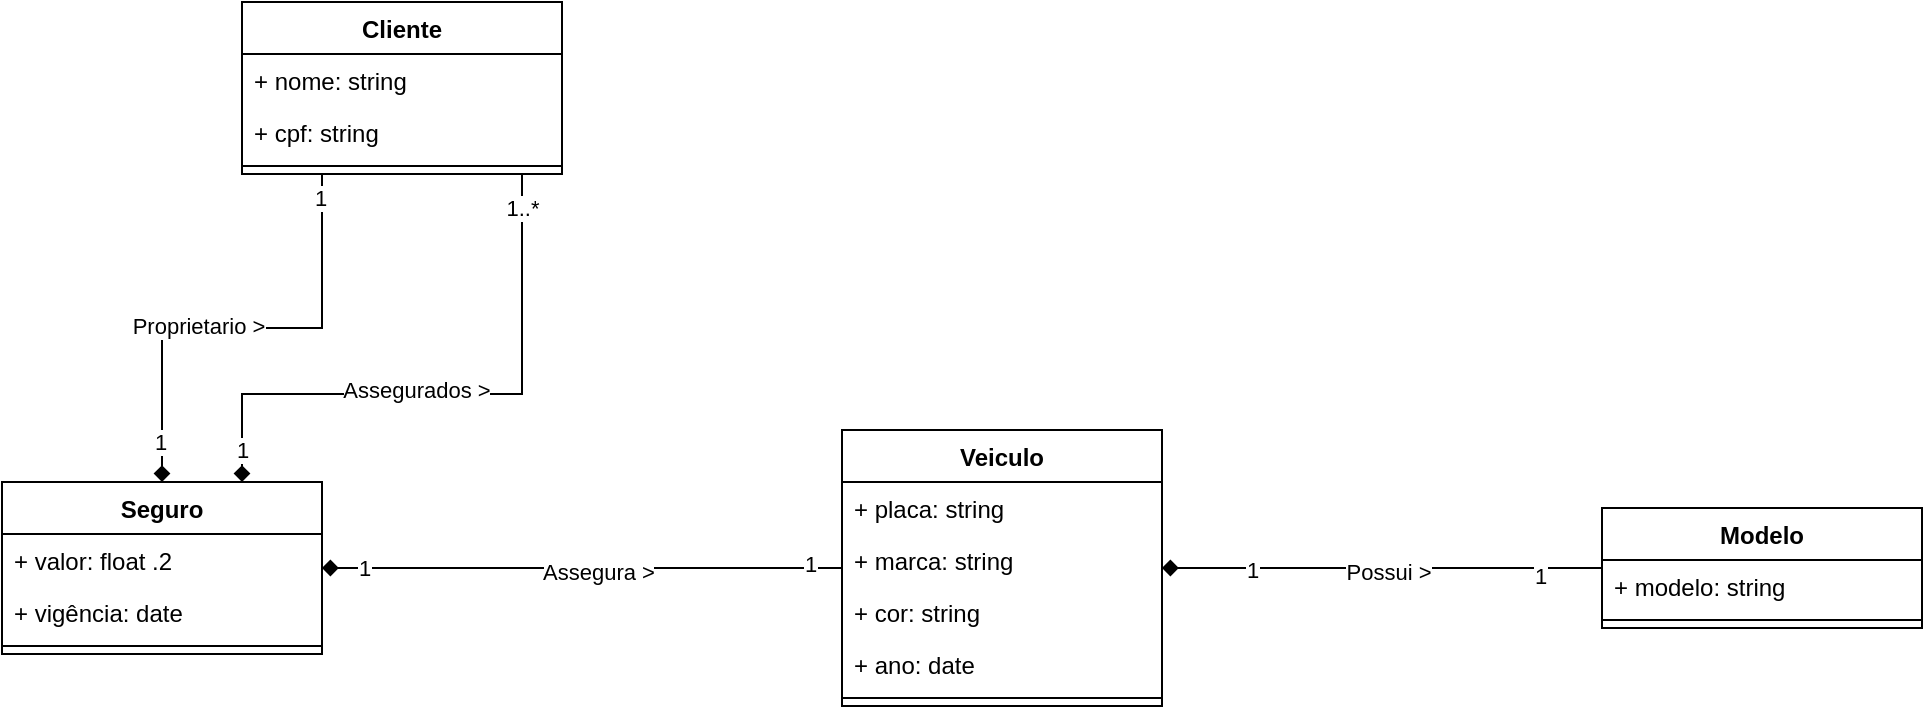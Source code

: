 <mxfile version="21.6.7" type="github">
  <diagram name="Página-1" id="Y9edGubF6Y6BSuaRHTRf">
    <mxGraphModel dx="1434" dy="725" grid="1" gridSize="10" guides="1" tooltips="1" connect="1" arrows="1" fold="1" page="1" pageScale="1" pageWidth="827" pageHeight="1169" math="0" shadow="0">
      <root>
        <mxCell id="0" />
        <mxCell id="1" parent="0" />
        <mxCell id="-fd_wkGw-r7UDn4tYPge-1" style="edgeStyle=orthogonalEdgeStyle;rounded=0;orthogonalLoop=1;jettySize=auto;html=1;endArrow=diamond;endFill=1;" edge="1" parent="1" source="-fd_wkGw-r7UDn4tYPge-2" target="-fd_wkGw-r7UDn4tYPge-13">
          <mxGeometry relative="1" as="geometry">
            <mxPoint x="270" y="224" as="targetPoint" />
            <Array as="points" />
          </mxGeometry>
        </mxCell>
        <mxCell id="-fd_wkGw-r7UDn4tYPge-29" value="Assegura &amp;gt;" style="edgeLabel;html=1;align=center;verticalAlign=middle;resizable=0;points=[];" vertex="1" connectable="0" parent="-fd_wkGw-r7UDn4tYPge-1">
          <mxGeometry x="-0.061" y="2" relative="1" as="geometry">
            <mxPoint as="offset" />
          </mxGeometry>
        </mxCell>
        <mxCell id="-fd_wkGw-r7UDn4tYPge-32" value="1" style="edgeLabel;html=1;align=center;verticalAlign=middle;resizable=0;points=[];" vertex="1" connectable="0" parent="-fd_wkGw-r7UDn4tYPge-1">
          <mxGeometry x="0.839" relative="1" as="geometry">
            <mxPoint as="offset" />
          </mxGeometry>
        </mxCell>
        <mxCell id="-fd_wkGw-r7UDn4tYPge-33" value="1" style="edgeLabel;html=1;align=center;verticalAlign=middle;resizable=0;points=[];" vertex="1" connectable="0" parent="-fd_wkGw-r7UDn4tYPge-1">
          <mxGeometry x="-0.877" y="-2" relative="1" as="geometry">
            <mxPoint as="offset" />
          </mxGeometry>
        </mxCell>
        <mxCell id="-fd_wkGw-r7UDn4tYPge-2" value="Veiculo" style="swimlane;fontStyle=1;align=center;verticalAlign=top;childLayout=stackLayout;horizontal=1;startSize=26;horizontalStack=0;resizeParent=1;resizeParentMax=0;resizeLast=0;collapsible=1;marginBottom=0;whiteSpace=wrap;html=1;" vertex="1" parent="1">
          <mxGeometry x="520" y="244" width="160" height="138" as="geometry" />
        </mxCell>
        <mxCell id="-fd_wkGw-r7UDn4tYPge-3" value="+ placa: string" style="text;strokeColor=none;fillColor=none;align=left;verticalAlign=top;spacingLeft=4;spacingRight=4;overflow=hidden;rotatable=0;points=[[0,0.5],[1,0.5]];portConstraint=eastwest;whiteSpace=wrap;html=1;" vertex="1" parent="-fd_wkGw-r7UDn4tYPge-2">
          <mxGeometry y="26" width="160" height="26" as="geometry" />
        </mxCell>
        <mxCell id="-fd_wkGw-r7UDn4tYPge-4" value="+ marca: string" style="text;strokeColor=none;fillColor=none;align=left;verticalAlign=top;spacingLeft=4;spacingRight=4;overflow=hidden;rotatable=0;points=[[0,0.5],[1,0.5]];portConstraint=eastwest;whiteSpace=wrap;html=1;" vertex="1" parent="-fd_wkGw-r7UDn4tYPge-2">
          <mxGeometry y="52" width="160" height="26" as="geometry" />
        </mxCell>
        <mxCell id="-fd_wkGw-r7UDn4tYPge-5" value="+ cor: string" style="text;strokeColor=none;fillColor=none;align=left;verticalAlign=top;spacingLeft=4;spacingRight=4;overflow=hidden;rotatable=0;points=[[0,0.5],[1,0.5]];portConstraint=eastwest;whiteSpace=wrap;html=1;" vertex="1" parent="-fd_wkGw-r7UDn4tYPge-2">
          <mxGeometry y="78" width="160" height="26" as="geometry" />
        </mxCell>
        <mxCell id="-fd_wkGw-r7UDn4tYPge-6" value="+ ano: date" style="text;strokeColor=none;fillColor=none;align=left;verticalAlign=top;spacingLeft=4;spacingRight=4;overflow=hidden;rotatable=0;points=[[0,0.5],[1,0.5]];portConstraint=eastwest;whiteSpace=wrap;html=1;" vertex="1" parent="-fd_wkGw-r7UDn4tYPge-2">
          <mxGeometry y="104" width="160" height="26" as="geometry" />
        </mxCell>
        <mxCell id="-fd_wkGw-r7UDn4tYPge-7" value="" style="line;strokeWidth=1;fillColor=none;align=left;verticalAlign=middle;spacingTop=-1;spacingLeft=3;spacingRight=3;rotatable=0;labelPosition=right;points=[];portConstraint=eastwest;strokeColor=inherit;" vertex="1" parent="-fd_wkGw-r7UDn4tYPge-2">
          <mxGeometry y="130" width="160" height="8" as="geometry" />
        </mxCell>
        <mxCell id="-fd_wkGw-r7UDn4tYPge-8" style="edgeStyle=orthogonalEdgeStyle;rounded=0;orthogonalLoop=1;jettySize=auto;html=1;endArrow=diamond;endFill=1;startArrow=none;startFill=0;" edge="1" parent="1" source="-fd_wkGw-r7UDn4tYPge-9" target="-fd_wkGw-r7UDn4tYPge-13">
          <mxGeometry relative="1" as="geometry">
            <mxPoint x="330" y="226" as="targetPoint" />
            <Array as="points">
              <mxPoint x="360" y="226" />
              <mxPoint x="220" y="226" />
            </Array>
            <mxPoint x="300" y="140" as="sourcePoint" />
          </mxGeometry>
        </mxCell>
        <mxCell id="-fd_wkGw-r7UDn4tYPge-26" value="Assegurados &amp;gt;" style="edgeLabel;html=1;align=center;verticalAlign=middle;resizable=0;points=[];" vertex="1" connectable="0" parent="-fd_wkGw-r7UDn4tYPge-8">
          <mxGeometry x="0.109" y="-2" relative="1" as="geometry">
            <mxPoint as="offset" />
          </mxGeometry>
        </mxCell>
        <mxCell id="-fd_wkGw-r7UDn4tYPge-27" value="1..*" style="edgeLabel;html=1;align=center;verticalAlign=middle;resizable=0;points=[];" vertex="1" connectable="0" parent="-fd_wkGw-r7UDn4tYPge-8">
          <mxGeometry x="-0.884" relative="1" as="geometry">
            <mxPoint as="offset" />
          </mxGeometry>
        </mxCell>
        <mxCell id="-fd_wkGw-r7UDn4tYPge-30" value="1" style="edgeLabel;html=1;align=center;verticalAlign=middle;resizable=0;points=[];" vertex="1" connectable="0" parent="-fd_wkGw-r7UDn4tYPge-8">
          <mxGeometry x="0.891" relative="1" as="geometry">
            <mxPoint as="offset" />
          </mxGeometry>
        </mxCell>
        <mxCell id="-fd_wkGw-r7UDn4tYPge-9" value="Cliente" style="swimlane;fontStyle=1;align=center;verticalAlign=top;childLayout=stackLayout;horizontal=1;startSize=26;horizontalStack=0;resizeParent=1;resizeParentMax=0;resizeLast=0;collapsible=1;marginBottom=0;whiteSpace=wrap;html=1;" vertex="1" parent="1">
          <mxGeometry x="220" y="30" width="160" height="86" as="geometry" />
        </mxCell>
        <mxCell id="-fd_wkGw-r7UDn4tYPge-10" value="+ nome: string&lt;br&gt;" style="text;strokeColor=none;fillColor=none;align=left;verticalAlign=top;spacingLeft=4;spacingRight=4;overflow=hidden;rotatable=0;points=[[0,0.5],[1,0.5]];portConstraint=eastwest;whiteSpace=wrap;html=1;" vertex="1" parent="-fd_wkGw-r7UDn4tYPge-9">
          <mxGeometry y="26" width="160" height="26" as="geometry" />
        </mxCell>
        <mxCell id="-fd_wkGw-r7UDn4tYPge-11" value="+ cpf: string" style="text;strokeColor=none;fillColor=none;align=left;verticalAlign=top;spacingLeft=4;spacingRight=4;overflow=hidden;rotatable=0;points=[[0,0.5],[1,0.5]];portConstraint=eastwest;whiteSpace=wrap;html=1;" vertex="1" parent="-fd_wkGw-r7UDn4tYPge-9">
          <mxGeometry y="52" width="160" height="26" as="geometry" />
        </mxCell>
        <mxCell id="-fd_wkGw-r7UDn4tYPge-12" value="" style="line;strokeWidth=1;fillColor=none;align=left;verticalAlign=middle;spacingTop=-1;spacingLeft=3;spacingRight=3;rotatable=0;labelPosition=right;points=[];portConstraint=eastwest;strokeColor=inherit;" vertex="1" parent="-fd_wkGw-r7UDn4tYPge-9">
          <mxGeometry y="78" width="160" height="8" as="geometry" />
        </mxCell>
        <mxCell id="-fd_wkGw-r7UDn4tYPge-13" value="Seguro" style="swimlane;fontStyle=1;align=center;verticalAlign=top;childLayout=stackLayout;horizontal=1;startSize=26;horizontalStack=0;resizeParent=1;resizeParentMax=0;resizeLast=0;collapsible=1;marginBottom=0;whiteSpace=wrap;html=1;" vertex="1" parent="1">
          <mxGeometry x="100" y="270" width="160" height="86" as="geometry" />
        </mxCell>
        <mxCell id="-fd_wkGw-r7UDn4tYPge-16" value="+ valor: float .2" style="text;strokeColor=none;fillColor=none;align=left;verticalAlign=top;spacingLeft=4;spacingRight=4;overflow=hidden;rotatable=0;points=[[0,0.5],[1,0.5]];portConstraint=eastwest;whiteSpace=wrap;html=1;" vertex="1" parent="-fd_wkGw-r7UDn4tYPge-13">
          <mxGeometry y="26" width="160" height="26" as="geometry" />
        </mxCell>
        <mxCell id="-fd_wkGw-r7UDn4tYPge-17" value="+ vigência: date" style="text;strokeColor=none;fillColor=none;align=left;verticalAlign=top;spacingLeft=4;spacingRight=4;overflow=hidden;rotatable=0;points=[[0,0.5],[1,0.5]];portConstraint=eastwest;whiteSpace=wrap;html=1;" vertex="1" parent="-fd_wkGw-r7UDn4tYPge-13">
          <mxGeometry y="52" width="160" height="26" as="geometry" />
        </mxCell>
        <mxCell id="-fd_wkGw-r7UDn4tYPge-18" value="" style="line;strokeWidth=1;fillColor=none;align=left;verticalAlign=middle;spacingTop=-1;spacingLeft=3;spacingRight=3;rotatable=0;labelPosition=right;points=[];portConstraint=eastwest;strokeColor=inherit;" vertex="1" parent="-fd_wkGw-r7UDn4tYPge-13">
          <mxGeometry y="78" width="160" height="8" as="geometry" />
        </mxCell>
        <mxCell id="-fd_wkGw-r7UDn4tYPge-19" style="edgeStyle=orthogonalEdgeStyle;rounded=0;orthogonalLoop=1;jettySize=auto;html=1;endArrow=diamond;endFill=1;" edge="1" parent="1" source="-fd_wkGw-r7UDn4tYPge-20" target="-fd_wkGw-r7UDn4tYPge-2">
          <mxGeometry relative="1" as="geometry">
            <mxPoint x="970" y="320" as="sourcePoint" />
            <Array as="points">
              <mxPoint x="900" y="313" />
              <mxPoint x="900" y="313" />
            </Array>
          </mxGeometry>
        </mxCell>
        <mxCell id="-fd_wkGw-r7UDn4tYPge-34" value="1" style="edgeLabel;html=1;align=center;verticalAlign=middle;resizable=0;points=[];" vertex="1" connectable="0" parent="-fd_wkGw-r7UDn4tYPge-19">
          <mxGeometry x="0.59" y="1" relative="1" as="geometry">
            <mxPoint as="offset" />
          </mxGeometry>
        </mxCell>
        <mxCell id="-fd_wkGw-r7UDn4tYPge-35" value="1" style="edgeLabel;html=1;align=center;verticalAlign=middle;resizable=0;points=[];" vertex="1" connectable="0" parent="-fd_wkGw-r7UDn4tYPge-19">
          <mxGeometry x="-0.718" y="4" relative="1" as="geometry">
            <mxPoint as="offset" />
          </mxGeometry>
        </mxCell>
        <mxCell id="-fd_wkGw-r7UDn4tYPge-36" value="Possui &amp;gt;" style="edgeLabel;html=1;align=center;verticalAlign=middle;resizable=0;points=[];" vertex="1" connectable="0" parent="-fd_wkGw-r7UDn4tYPge-19">
          <mxGeometry x="-0.026" y="2" relative="1" as="geometry">
            <mxPoint as="offset" />
          </mxGeometry>
        </mxCell>
        <mxCell id="-fd_wkGw-r7UDn4tYPge-20" value="Modelo&lt;br&gt;" style="swimlane;fontStyle=1;align=center;verticalAlign=top;childLayout=stackLayout;horizontal=1;startSize=26;horizontalStack=0;resizeParent=1;resizeParentMax=0;resizeLast=0;collapsible=1;marginBottom=0;whiteSpace=wrap;html=1;" vertex="1" parent="1">
          <mxGeometry x="900" y="283" width="160" height="60" as="geometry" />
        </mxCell>
        <mxCell id="-fd_wkGw-r7UDn4tYPge-21" value="+ modelo: string" style="text;strokeColor=none;fillColor=none;align=left;verticalAlign=top;spacingLeft=4;spacingRight=4;overflow=hidden;rotatable=0;points=[[0,0.5],[1,0.5]];portConstraint=eastwest;whiteSpace=wrap;html=1;" vertex="1" parent="-fd_wkGw-r7UDn4tYPge-20">
          <mxGeometry y="26" width="160" height="26" as="geometry" />
        </mxCell>
        <mxCell id="-fd_wkGw-r7UDn4tYPge-22" value="" style="line;strokeWidth=1;fillColor=none;align=left;verticalAlign=middle;spacingTop=-1;spacingLeft=3;spacingRight=3;rotatable=0;labelPosition=right;points=[];portConstraint=eastwest;strokeColor=inherit;" vertex="1" parent="-fd_wkGw-r7UDn4tYPge-20">
          <mxGeometry y="52" width="160" height="8" as="geometry" />
        </mxCell>
        <mxCell id="-fd_wkGw-r7UDn4tYPge-24" style="edgeStyle=orthogonalEdgeStyle;rounded=0;orthogonalLoop=1;jettySize=auto;html=1;endArrow=diamond;endFill=1;startArrow=none;startFill=0;" edge="1" parent="1" source="-fd_wkGw-r7UDn4tYPge-9" target="-fd_wkGw-r7UDn4tYPge-13">
          <mxGeometry relative="1" as="geometry">
            <mxPoint x="100" y="257" as="targetPoint" />
            <Array as="points">
              <mxPoint x="260" y="193" />
              <mxPoint x="180" y="193" />
            </Array>
            <mxPoint x="180" y="103" as="sourcePoint" />
          </mxGeometry>
        </mxCell>
        <mxCell id="-fd_wkGw-r7UDn4tYPge-25" value="Proprietario &amp;gt;" style="edgeLabel;html=1;align=center;verticalAlign=middle;resizable=0;points=[];" vertex="1" connectable="0" parent="-fd_wkGw-r7UDn4tYPge-24">
          <mxGeometry x="0.188" y="-1" relative="1" as="geometry">
            <mxPoint as="offset" />
          </mxGeometry>
        </mxCell>
        <mxCell id="-fd_wkGw-r7UDn4tYPge-28" value="1" style="edgeLabel;html=1;align=center;verticalAlign=middle;resizable=0;points=[];" vertex="1" connectable="0" parent="-fd_wkGw-r7UDn4tYPge-24">
          <mxGeometry x="-0.897" y="-1" relative="1" as="geometry">
            <mxPoint as="offset" />
          </mxGeometry>
        </mxCell>
        <mxCell id="-fd_wkGw-r7UDn4tYPge-31" value="1" style="edgeLabel;html=1;align=center;verticalAlign=middle;resizable=0;points=[];" vertex="1" connectable="0" parent="-fd_wkGw-r7UDn4tYPge-24">
          <mxGeometry x="0.829" y="-1" relative="1" as="geometry">
            <mxPoint as="offset" />
          </mxGeometry>
        </mxCell>
      </root>
    </mxGraphModel>
  </diagram>
</mxfile>
